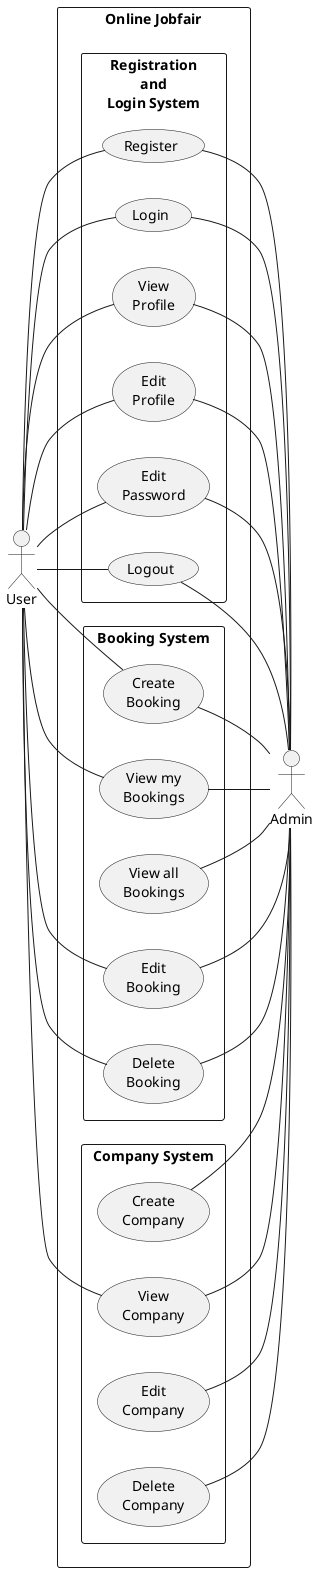 @startuml Online Jobfair Use Case Diagram
left to right direction
actor "User" as user
rectangle "Online Jobfair" as jobfair {
    rectangle "Registration\nand\nLogin System" as registration {
        usecase "Register" as register
        usecase "Login" as login
        usecase "View\nProfile" as viewProfile
        usecase "Edit\nProfile" as editProfile
        usecase "Edit\nPassword" as editPassword
        usecase "Logout" as logout
    }
    rectangle "Booking System" as booking {
        usecase "Create\nBooking" as createBooking
        usecase "View my\nBookings" as viewMyBookings
        usecase "View all\nBookings" as viewAllBookings
        usecase "Edit\nBooking" as editBooking
        usecase "Delete\nBooking" as deleteBooking
    }
    rectangle "Company System" as company {
        usecase "Create\nCompany" as createCompany
        usecase "View\nCompany" as viewCompany
        usecase "Edit\nCompany" as editCompany
        usecase "Delete\nCompany" as deleteCompany
    }
}
actor "Admin" as admin

user -- register
user -- login
user -- viewProfile
user -- editProfile
user -- editPassword
user -- logout
user -- createBooking
user -- viewMyBookings
user -- editBooking
user -- deleteBooking
user -- viewCompany

register -- admin
login -- admin
viewProfile -- admin
editProfile -- admin
editPassword -- admin
logout -- admin
createBooking -- admin
viewMyBookings -- admin
viewAllBookings -- admin
editBooking -- admin
deleteBooking -- admin
createCompany -- admin
viewCompany -- admin
editCompany -- admin
deleteCompany -- admin

@enduml